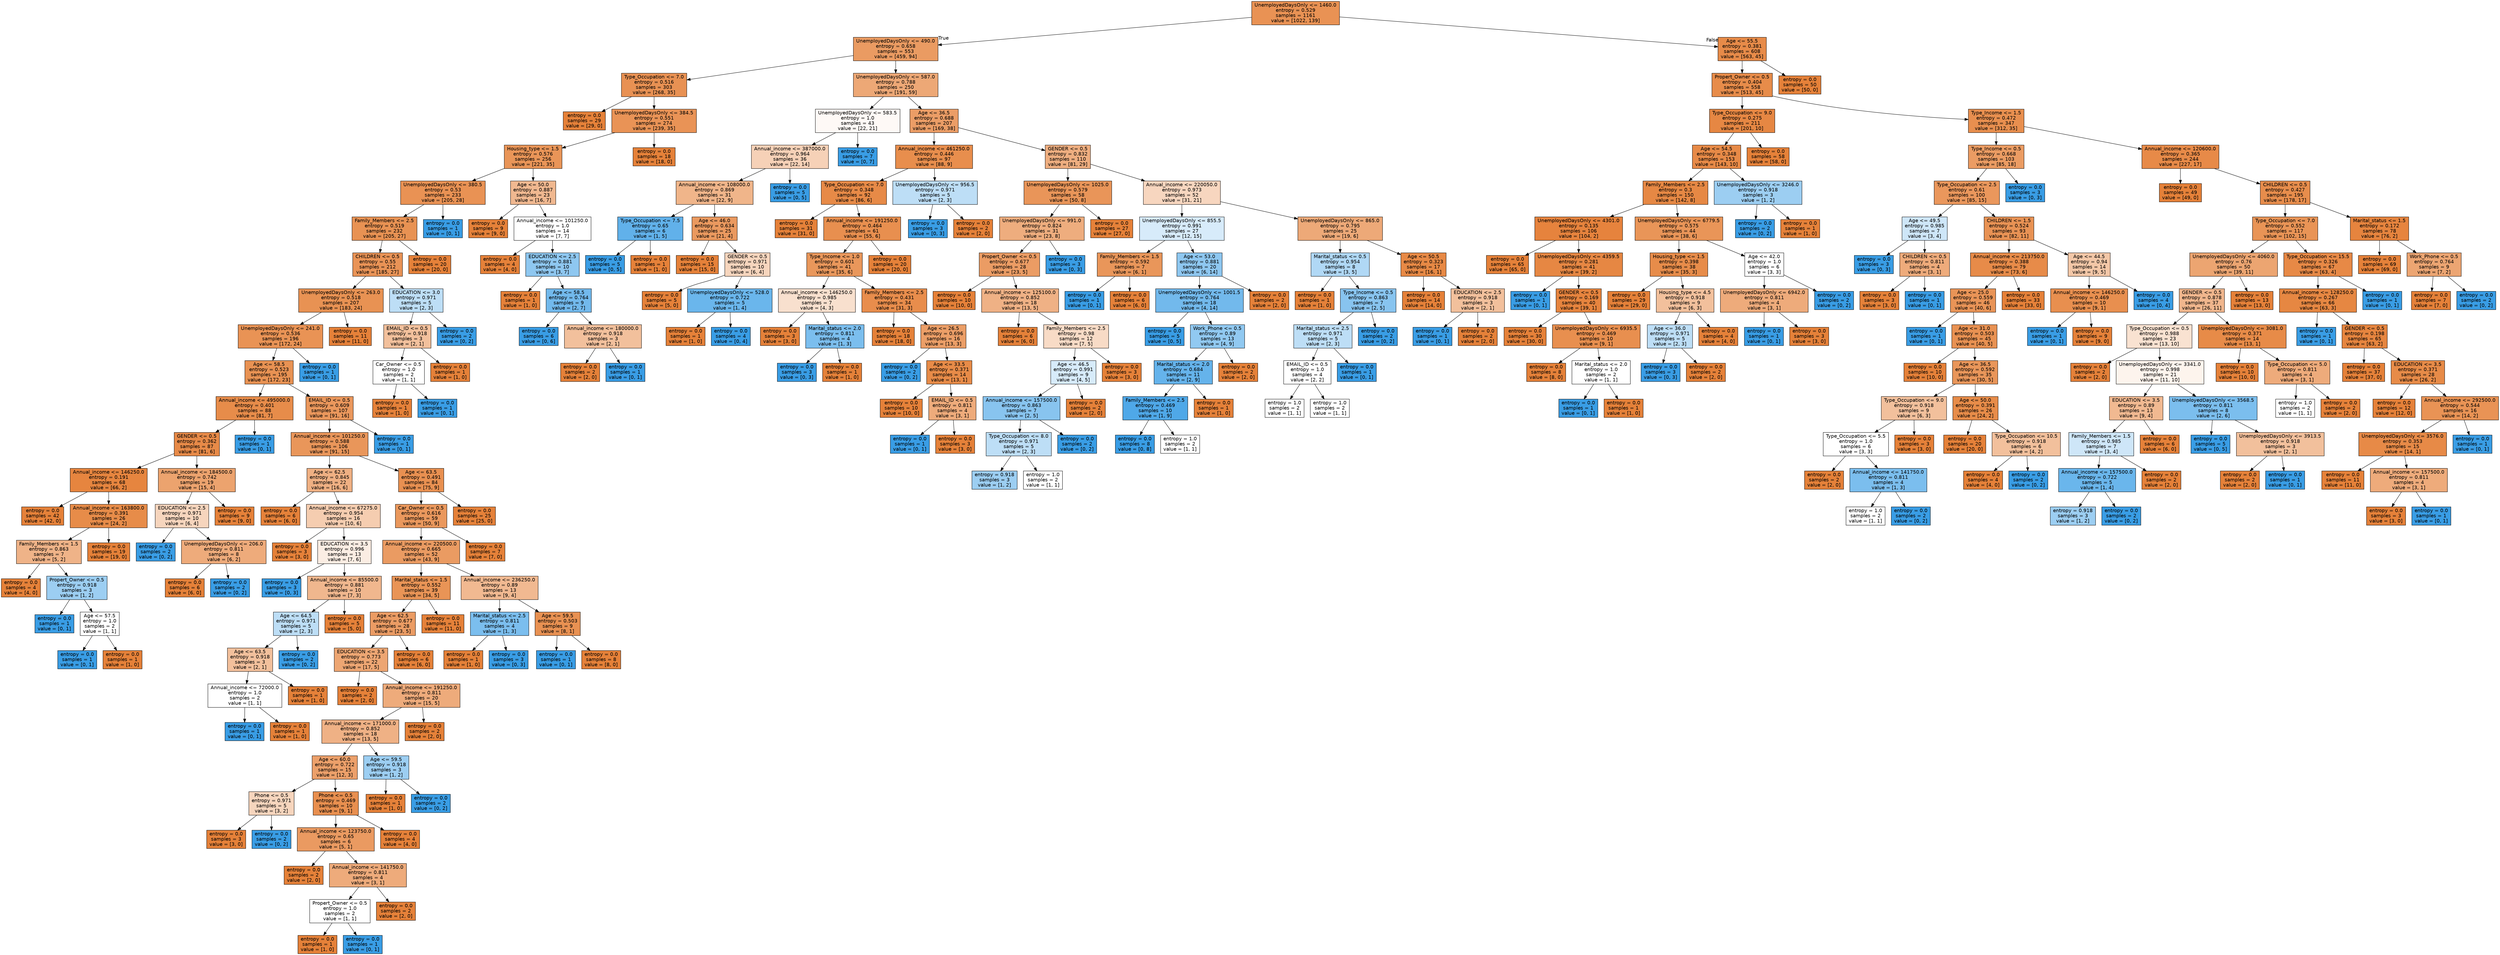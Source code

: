 digraph Tree {
node [shape=box, style="filled", color="black", fontname="helvetica"] ;
edge [fontname="helvetica"] ;
0 [label="UnemployedDaysOnly <= 1460.0\nentropy = 0.529\nsamples = 1161\nvalue = [1022, 139]", fillcolor="#e99254"] ;
1 [label="UnemployedDaysOnly <= 490.0\nentropy = 0.658\nsamples = 553\nvalue = [459, 94]", fillcolor="#ea9b62"] ;
0 -> 1 [labeldistance=2.5, labelangle=45, headlabel="True"] ;
2 [label="Type_Occupation <= 7.0\nentropy = 0.516\nsamples = 303\nvalue = [268, 35]", fillcolor="#e89153"] ;
1 -> 2 ;
3 [label="entropy = 0.0\nsamples = 29\nvalue = [29, 0]", fillcolor="#e58139"] ;
2 -> 3 ;
4 [label="UnemployedDaysOnly <= 384.5\nentropy = 0.551\nsamples = 274\nvalue = [239, 35]", fillcolor="#e99356"] ;
2 -> 4 ;
5 [label="Housing_type <= 1.5\nentropy = 0.576\nsamples = 256\nvalue = [221, 35]", fillcolor="#e99558"] ;
4 -> 5 ;
6 [label="UnemployedDaysOnly <= 380.5\nentropy = 0.53\nsamples = 233\nvalue = [205, 28]", fillcolor="#e99254"] ;
5 -> 6 ;
7 [label="Family_Members <= 2.5\nentropy = 0.519\nsamples = 232\nvalue = [205, 27]", fillcolor="#e89253"] ;
6 -> 7 ;
8 [label="CHILDREN <= 0.5\nentropy = 0.55\nsamples = 212\nvalue = [185, 27]", fillcolor="#e99356"] ;
7 -> 8 ;
9 [label="UnemployedDaysOnly <= 263.0\nentropy = 0.518\nsamples = 207\nvalue = [183, 24]", fillcolor="#e89253"] ;
8 -> 9 ;
10 [label="UnemployedDaysOnly <= 241.0\nentropy = 0.536\nsamples = 196\nvalue = [172, 24]", fillcolor="#e99355"] ;
9 -> 10 ;
11 [label="Age <= 58.5\nentropy = 0.523\nsamples = 195\nvalue = [172, 23]", fillcolor="#e89253"] ;
10 -> 11 ;
12 [label="Annual_income <= 495000.0\nentropy = 0.401\nsamples = 88\nvalue = [81, 7]", fillcolor="#e78c4a"] ;
11 -> 12 ;
13 [label="GENDER <= 0.5\nentropy = 0.362\nsamples = 87\nvalue = [81, 6]", fillcolor="#e78a48"] ;
12 -> 13 ;
14 [label="Annual_income <= 146250.0\nentropy = 0.191\nsamples = 68\nvalue = [66, 2]", fillcolor="#e6853f"] ;
13 -> 14 ;
15 [label="entropy = 0.0\nsamples = 42\nvalue = [42, 0]", fillcolor="#e58139"] ;
14 -> 15 ;
16 [label="Annual_income <= 163800.0\nentropy = 0.391\nsamples = 26\nvalue = [24, 2]", fillcolor="#e78c49"] ;
14 -> 16 ;
17 [label="Family_Members <= 1.5\nentropy = 0.863\nsamples = 7\nvalue = [5, 2]", fillcolor="#efb388"] ;
16 -> 17 ;
18 [label="entropy = 0.0\nsamples = 4\nvalue = [4, 0]", fillcolor="#e58139"] ;
17 -> 18 ;
19 [label="Propert_Owner <= 0.5\nentropy = 0.918\nsamples = 3\nvalue = [1, 2]", fillcolor="#9ccef2"] ;
17 -> 19 ;
20 [label="entropy = 0.0\nsamples = 1\nvalue = [0, 1]", fillcolor="#399de5"] ;
19 -> 20 ;
21 [label="Age <= 57.5\nentropy = 1.0\nsamples = 2\nvalue = [1, 1]", fillcolor="#ffffff"] ;
19 -> 21 ;
22 [label="entropy = 0.0\nsamples = 1\nvalue = [0, 1]", fillcolor="#399de5"] ;
21 -> 22 ;
23 [label="entropy = 0.0\nsamples = 1\nvalue = [1, 0]", fillcolor="#e58139"] ;
21 -> 23 ;
24 [label="entropy = 0.0\nsamples = 19\nvalue = [19, 0]", fillcolor="#e58139"] ;
16 -> 24 ;
25 [label="Annual_income <= 184500.0\nentropy = 0.742\nsamples = 19\nvalue = [15, 4]", fillcolor="#eca36e"] ;
13 -> 25 ;
26 [label="EDUCATION <= 2.5\nentropy = 0.971\nsamples = 10\nvalue = [6, 4]", fillcolor="#f6d5bd"] ;
25 -> 26 ;
27 [label="entropy = 0.0\nsamples = 2\nvalue = [0, 2]", fillcolor="#399de5"] ;
26 -> 27 ;
28 [label="UnemployedDaysOnly <= 206.0\nentropy = 0.811\nsamples = 8\nvalue = [6, 2]", fillcolor="#eeab7b"] ;
26 -> 28 ;
29 [label="entropy = 0.0\nsamples = 6\nvalue = [6, 0]", fillcolor="#e58139"] ;
28 -> 29 ;
30 [label="entropy = 0.0\nsamples = 2\nvalue = [0, 2]", fillcolor="#399de5"] ;
28 -> 30 ;
31 [label="entropy = 0.0\nsamples = 9\nvalue = [9, 0]", fillcolor="#e58139"] ;
25 -> 31 ;
32 [label="entropy = 0.0\nsamples = 1\nvalue = [0, 1]", fillcolor="#399de5"] ;
12 -> 32 ;
33 [label="EMAIL_ID <= 0.5\nentropy = 0.609\nsamples = 107\nvalue = [91, 16]", fillcolor="#ea975c"] ;
11 -> 33 ;
34 [label="Annual_income <= 101250.0\nentropy = 0.588\nsamples = 106\nvalue = [91, 15]", fillcolor="#e9965a"] ;
33 -> 34 ;
35 [label="Age <= 62.5\nentropy = 0.845\nsamples = 22\nvalue = [16, 6]", fillcolor="#efb083"] ;
34 -> 35 ;
36 [label="entropy = 0.0\nsamples = 6\nvalue = [6, 0]", fillcolor="#e58139"] ;
35 -> 36 ;
37 [label="Annual_income <= 67275.0\nentropy = 0.954\nsamples = 16\nvalue = [10, 6]", fillcolor="#f5cdb0"] ;
35 -> 37 ;
38 [label="entropy = 0.0\nsamples = 3\nvalue = [3, 0]", fillcolor="#e58139"] ;
37 -> 38 ;
39 [label="EDUCATION <= 3.5\nentropy = 0.996\nsamples = 13\nvalue = [7, 6]", fillcolor="#fbede3"] ;
37 -> 39 ;
40 [label="entropy = 0.0\nsamples = 3\nvalue = [0, 3]", fillcolor="#399de5"] ;
39 -> 40 ;
41 [label="Annual_income <= 85500.0\nentropy = 0.881\nsamples = 10\nvalue = [7, 3]", fillcolor="#f0b78e"] ;
39 -> 41 ;
42 [label="Age <= 64.5\nentropy = 0.971\nsamples = 5\nvalue = [2, 3]", fillcolor="#bddef6"] ;
41 -> 42 ;
43 [label="Age <= 63.5\nentropy = 0.918\nsamples = 3\nvalue = [2, 1]", fillcolor="#f2c09c"] ;
42 -> 43 ;
44 [label="Annual_income <= 72000.0\nentropy = 1.0\nsamples = 2\nvalue = [1, 1]", fillcolor="#ffffff"] ;
43 -> 44 ;
45 [label="entropy = 0.0\nsamples = 1\nvalue = [0, 1]", fillcolor="#399de5"] ;
44 -> 45 ;
46 [label="entropy = 0.0\nsamples = 1\nvalue = [1, 0]", fillcolor="#e58139"] ;
44 -> 46 ;
47 [label="entropy = 0.0\nsamples = 1\nvalue = [1, 0]", fillcolor="#e58139"] ;
43 -> 47 ;
48 [label="entropy = 0.0\nsamples = 2\nvalue = [0, 2]", fillcolor="#399de5"] ;
42 -> 48 ;
49 [label="entropy = 0.0\nsamples = 5\nvalue = [5, 0]", fillcolor="#e58139"] ;
41 -> 49 ;
50 [label="Age <= 63.5\nentropy = 0.491\nsamples = 84\nvalue = [75, 9]", fillcolor="#e89051"] ;
34 -> 50 ;
51 [label="Car_Owner <= 0.5\nentropy = 0.616\nsamples = 59\nvalue = [50, 9]", fillcolor="#ea985d"] ;
50 -> 51 ;
52 [label="Annual_income <= 220500.0\nentropy = 0.665\nsamples = 52\nvalue = [43, 9]", fillcolor="#ea9b62"] ;
51 -> 52 ;
53 [label="Marital_status <= 1.5\nentropy = 0.552\nsamples = 39\nvalue = [34, 5]", fillcolor="#e99456"] ;
52 -> 53 ;
54 [label="Age <= 62.5\nentropy = 0.677\nsamples = 28\nvalue = [23, 5]", fillcolor="#eb9c64"] ;
53 -> 54 ;
55 [label="EDUCATION <= 3.5\nentropy = 0.773\nsamples = 22\nvalue = [17, 5]", fillcolor="#eda673"] ;
54 -> 55 ;
56 [label="entropy = 0.0\nsamples = 2\nvalue = [2, 0]", fillcolor="#e58139"] ;
55 -> 56 ;
57 [label="Annual_income <= 191250.0\nentropy = 0.811\nsamples = 20\nvalue = [15, 5]", fillcolor="#eeab7b"] ;
55 -> 57 ;
58 [label="Annual_income <= 171000.0\nentropy = 0.852\nsamples = 18\nvalue = [13, 5]", fillcolor="#efb185"] ;
57 -> 58 ;
59 [label="Age <= 60.0\nentropy = 0.722\nsamples = 15\nvalue = [12, 3]", fillcolor="#eca06a"] ;
58 -> 59 ;
60 [label="Phone <= 0.5\nentropy = 0.971\nsamples = 5\nvalue = [3, 2]", fillcolor="#f6d5bd"] ;
59 -> 60 ;
61 [label="entropy = 0.0\nsamples = 3\nvalue = [3, 0]", fillcolor="#e58139"] ;
60 -> 61 ;
62 [label="entropy = 0.0\nsamples = 2\nvalue = [0, 2]", fillcolor="#399de5"] ;
60 -> 62 ;
63 [label="Phone <= 0.5\nentropy = 0.469\nsamples = 10\nvalue = [9, 1]", fillcolor="#e88f4f"] ;
59 -> 63 ;
64 [label="Annual_income <= 123750.0\nentropy = 0.65\nsamples = 6\nvalue = [5, 1]", fillcolor="#ea9a61"] ;
63 -> 64 ;
65 [label="entropy = 0.0\nsamples = 2\nvalue = [2, 0]", fillcolor="#e58139"] ;
64 -> 65 ;
66 [label="Annual_income <= 141750.0\nentropy = 0.811\nsamples = 4\nvalue = [3, 1]", fillcolor="#eeab7b"] ;
64 -> 66 ;
67 [label="Propert_Owner <= 0.5\nentropy = 1.0\nsamples = 2\nvalue = [1, 1]", fillcolor="#ffffff"] ;
66 -> 67 ;
68 [label="entropy = 0.0\nsamples = 1\nvalue = [1, 0]", fillcolor="#e58139"] ;
67 -> 68 ;
69 [label="entropy = 0.0\nsamples = 1\nvalue = [0, 1]", fillcolor="#399de5"] ;
67 -> 69 ;
70 [label="entropy = 0.0\nsamples = 2\nvalue = [2, 0]", fillcolor="#e58139"] ;
66 -> 70 ;
71 [label="entropy = 0.0\nsamples = 4\nvalue = [4, 0]", fillcolor="#e58139"] ;
63 -> 71 ;
72 [label="Age <= 59.5\nentropy = 0.918\nsamples = 3\nvalue = [1, 2]", fillcolor="#9ccef2"] ;
58 -> 72 ;
73 [label="entropy = 0.0\nsamples = 1\nvalue = [1, 0]", fillcolor="#e58139"] ;
72 -> 73 ;
74 [label="entropy = 0.0\nsamples = 2\nvalue = [0, 2]", fillcolor="#399de5"] ;
72 -> 74 ;
75 [label="entropy = 0.0\nsamples = 2\nvalue = [2, 0]", fillcolor="#e58139"] ;
57 -> 75 ;
76 [label="entropy = 0.0\nsamples = 6\nvalue = [6, 0]", fillcolor="#e58139"] ;
54 -> 76 ;
77 [label="entropy = 0.0\nsamples = 11\nvalue = [11, 0]", fillcolor="#e58139"] ;
53 -> 77 ;
78 [label="Annual_income <= 236250.0\nentropy = 0.89\nsamples = 13\nvalue = [9, 4]", fillcolor="#f1b991"] ;
52 -> 78 ;
79 [label="Marital_status <= 2.5\nentropy = 0.811\nsamples = 4\nvalue = [1, 3]", fillcolor="#7bbeee"] ;
78 -> 79 ;
80 [label="entropy = 0.0\nsamples = 1\nvalue = [1, 0]", fillcolor="#e58139"] ;
79 -> 80 ;
81 [label="entropy = 0.0\nsamples = 3\nvalue = [0, 3]", fillcolor="#399de5"] ;
79 -> 81 ;
82 [label="Age <= 59.5\nentropy = 0.503\nsamples = 9\nvalue = [8, 1]", fillcolor="#e89152"] ;
78 -> 82 ;
83 [label="entropy = 0.0\nsamples = 1\nvalue = [0, 1]", fillcolor="#399de5"] ;
82 -> 83 ;
84 [label="entropy = 0.0\nsamples = 8\nvalue = [8, 0]", fillcolor="#e58139"] ;
82 -> 84 ;
85 [label="entropy = 0.0\nsamples = 7\nvalue = [7, 0]", fillcolor="#e58139"] ;
51 -> 85 ;
86 [label="entropy = 0.0\nsamples = 25\nvalue = [25, 0]", fillcolor="#e58139"] ;
50 -> 86 ;
87 [label="entropy = 0.0\nsamples = 1\nvalue = [0, 1]", fillcolor="#399de5"] ;
33 -> 87 ;
88 [label="entropy = 0.0\nsamples = 1\nvalue = [0, 1]", fillcolor="#399de5"] ;
10 -> 88 ;
89 [label="entropy = 0.0\nsamples = 11\nvalue = [11, 0]", fillcolor="#e58139"] ;
9 -> 89 ;
90 [label="EDUCATION <= 3.0\nentropy = 0.971\nsamples = 5\nvalue = [2, 3]", fillcolor="#bddef6"] ;
8 -> 90 ;
91 [label="EMAIL_ID <= 0.5\nentropy = 0.918\nsamples = 3\nvalue = [2, 1]", fillcolor="#f2c09c"] ;
90 -> 91 ;
92 [label="Car_Owner <= 0.5\nentropy = 1.0\nsamples = 2\nvalue = [1, 1]", fillcolor="#ffffff"] ;
91 -> 92 ;
93 [label="entropy = 0.0\nsamples = 1\nvalue = [1, 0]", fillcolor="#e58139"] ;
92 -> 93 ;
94 [label="entropy = 0.0\nsamples = 1\nvalue = [0, 1]", fillcolor="#399de5"] ;
92 -> 94 ;
95 [label="entropy = 0.0\nsamples = 1\nvalue = [1, 0]", fillcolor="#e58139"] ;
91 -> 95 ;
96 [label="entropy = 0.0\nsamples = 2\nvalue = [0, 2]", fillcolor="#399de5"] ;
90 -> 96 ;
97 [label="entropy = 0.0\nsamples = 20\nvalue = [20, 0]", fillcolor="#e58139"] ;
7 -> 97 ;
98 [label="entropy = 0.0\nsamples = 1\nvalue = [0, 1]", fillcolor="#399de5"] ;
6 -> 98 ;
99 [label="Age <= 50.0\nentropy = 0.887\nsamples = 23\nvalue = [16, 7]", fillcolor="#f0b890"] ;
5 -> 99 ;
100 [label="entropy = 0.0\nsamples = 9\nvalue = [9, 0]", fillcolor="#e58139"] ;
99 -> 100 ;
101 [label="Annual_income <= 101250.0\nentropy = 1.0\nsamples = 14\nvalue = [7, 7]", fillcolor="#ffffff"] ;
99 -> 101 ;
102 [label="entropy = 0.0\nsamples = 4\nvalue = [4, 0]", fillcolor="#e58139"] ;
101 -> 102 ;
103 [label="EDUCATION <= 2.5\nentropy = 0.881\nsamples = 10\nvalue = [3, 7]", fillcolor="#8ec7f0"] ;
101 -> 103 ;
104 [label="entropy = 0.0\nsamples = 1\nvalue = [1, 0]", fillcolor="#e58139"] ;
103 -> 104 ;
105 [label="Age <= 58.5\nentropy = 0.764\nsamples = 9\nvalue = [2, 7]", fillcolor="#72b9ec"] ;
103 -> 105 ;
106 [label="entropy = 0.0\nsamples = 6\nvalue = [0, 6]", fillcolor="#399de5"] ;
105 -> 106 ;
107 [label="Annual_income <= 180000.0\nentropy = 0.918\nsamples = 3\nvalue = [2, 1]", fillcolor="#f2c09c"] ;
105 -> 107 ;
108 [label="entropy = 0.0\nsamples = 2\nvalue = [2, 0]", fillcolor="#e58139"] ;
107 -> 108 ;
109 [label="entropy = 0.0\nsamples = 1\nvalue = [0, 1]", fillcolor="#399de5"] ;
107 -> 109 ;
110 [label="entropy = 0.0\nsamples = 18\nvalue = [18, 0]", fillcolor="#e58139"] ;
4 -> 110 ;
111 [label="UnemployedDaysOnly <= 587.0\nentropy = 0.788\nsamples = 250\nvalue = [191, 59]", fillcolor="#eda876"] ;
1 -> 111 ;
112 [label="UnemployedDaysOnly <= 583.5\nentropy = 1.0\nsamples = 43\nvalue = [22, 21]", fillcolor="#fef9f6"] ;
111 -> 112 ;
113 [label="Annual_income <= 387000.0\nentropy = 0.964\nsamples = 36\nvalue = [22, 14]", fillcolor="#f6d1b7"] ;
112 -> 113 ;
114 [label="Annual_income <= 108000.0\nentropy = 0.869\nsamples = 31\nvalue = [22, 9]", fillcolor="#f0b58a"] ;
113 -> 114 ;
115 [label="Type_Occupation <= 7.5\nentropy = 0.65\nsamples = 6\nvalue = [1, 5]", fillcolor="#61b1ea"] ;
114 -> 115 ;
116 [label="entropy = 0.0\nsamples = 5\nvalue = [0, 5]", fillcolor="#399de5"] ;
115 -> 116 ;
117 [label="entropy = 0.0\nsamples = 1\nvalue = [1, 0]", fillcolor="#e58139"] ;
115 -> 117 ;
118 [label="Age <= 46.0\nentropy = 0.634\nsamples = 25\nvalue = [21, 4]", fillcolor="#ea995f"] ;
114 -> 118 ;
119 [label="entropy = 0.0\nsamples = 15\nvalue = [15, 0]", fillcolor="#e58139"] ;
118 -> 119 ;
120 [label="GENDER <= 0.5\nentropy = 0.971\nsamples = 10\nvalue = [6, 4]", fillcolor="#f6d5bd"] ;
118 -> 120 ;
121 [label="entropy = 0.0\nsamples = 5\nvalue = [5, 0]", fillcolor="#e58139"] ;
120 -> 121 ;
122 [label="UnemployedDaysOnly <= 528.0\nentropy = 0.722\nsamples = 5\nvalue = [1, 4]", fillcolor="#6ab6ec"] ;
120 -> 122 ;
123 [label="entropy = 0.0\nsamples = 1\nvalue = [1, 0]", fillcolor="#e58139"] ;
122 -> 123 ;
124 [label="entropy = 0.0\nsamples = 4\nvalue = [0, 4]", fillcolor="#399de5"] ;
122 -> 124 ;
125 [label="entropy = 0.0\nsamples = 5\nvalue = [0, 5]", fillcolor="#399de5"] ;
113 -> 125 ;
126 [label="entropy = 0.0\nsamples = 7\nvalue = [0, 7]", fillcolor="#399de5"] ;
112 -> 126 ;
127 [label="Age <= 36.5\nentropy = 0.688\nsamples = 207\nvalue = [169, 38]", fillcolor="#eb9d66"] ;
111 -> 127 ;
128 [label="Annual_income <= 461250.0\nentropy = 0.446\nsamples = 97\nvalue = [88, 9]", fillcolor="#e88e4d"] ;
127 -> 128 ;
129 [label="Type_Occupation <= 7.0\nentropy = 0.348\nsamples = 92\nvalue = [86, 6]", fillcolor="#e78a47"] ;
128 -> 129 ;
130 [label="entropy = 0.0\nsamples = 31\nvalue = [31, 0]", fillcolor="#e58139"] ;
129 -> 130 ;
131 [label="Annual_income <= 191250.0\nentropy = 0.464\nsamples = 61\nvalue = [55, 6]", fillcolor="#e88f4f"] ;
129 -> 131 ;
132 [label="Type_Income <= 1.0\nentropy = 0.601\nsamples = 41\nvalue = [35, 6]", fillcolor="#e9975b"] ;
131 -> 132 ;
133 [label="Annual_income <= 146250.0\nentropy = 0.985\nsamples = 7\nvalue = [4, 3]", fillcolor="#f8e0ce"] ;
132 -> 133 ;
134 [label="entropy = 0.0\nsamples = 3\nvalue = [3, 0]", fillcolor="#e58139"] ;
133 -> 134 ;
135 [label="Marital_status <= 2.0\nentropy = 0.811\nsamples = 4\nvalue = [1, 3]", fillcolor="#7bbeee"] ;
133 -> 135 ;
136 [label="entropy = 0.0\nsamples = 3\nvalue = [0, 3]", fillcolor="#399de5"] ;
135 -> 136 ;
137 [label="entropy = 0.0\nsamples = 1\nvalue = [1, 0]", fillcolor="#e58139"] ;
135 -> 137 ;
138 [label="Family_Members <= 2.5\nentropy = 0.431\nsamples = 34\nvalue = [31, 3]", fillcolor="#e88d4c"] ;
132 -> 138 ;
139 [label="entropy = 0.0\nsamples = 18\nvalue = [18, 0]", fillcolor="#e58139"] ;
138 -> 139 ;
140 [label="Age <= 26.5\nentropy = 0.696\nsamples = 16\nvalue = [13, 3]", fillcolor="#eb9e67"] ;
138 -> 140 ;
141 [label="entropy = 0.0\nsamples = 2\nvalue = [0, 2]", fillcolor="#399de5"] ;
140 -> 141 ;
142 [label="Age <= 33.5\nentropy = 0.371\nsamples = 14\nvalue = [13, 1]", fillcolor="#e78b48"] ;
140 -> 142 ;
143 [label="entropy = 0.0\nsamples = 10\nvalue = [10, 0]", fillcolor="#e58139"] ;
142 -> 143 ;
144 [label="EMAIL_ID <= 0.5\nentropy = 0.811\nsamples = 4\nvalue = [3, 1]", fillcolor="#eeab7b"] ;
142 -> 144 ;
145 [label="entropy = 0.0\nsamples = 1\nvalue = [0, 1]", fillcolor="#399de5"] ;
144 -> 145 ;
146 [label="entropy = 0.0\nsamples = 3\nvalue = [3, 0]", fillcolor="#e58139"] ;
144 -> 146 ;
147 [label="entropy = 0.0\nsamples = 20\nvalue = [20, 0]", fillcolor="#e58139"] ;
131 -> 147 ;
148 [label="UnemployedDaysOnly <= 956.5\nentropy = 0.971\nsamples = 5\nvalue = [2, 3]", fillcolor="#bddef6"] ;
128 -> 148 ;
149 [label="entropy = 0.0\nsamples = 3\nvalue = [0, 3]", fillcolor="#399de5"] ;
148 -> 149 ;
150 [label="entropy = 0.0\nsamples = 2\nvalue = [2, 0]", fillcolor="#e58139"] ;
148 -> 150 ;
151 [label="GENDER <= 0.5\nentropy = 0.832\nsamples = 110\nvalue = [81, 29]", fillcolor="#eeae80"] ;
127 -> 151 ;
152 [label="UnemployedDaysOnly <= 1025.0\nentropy = 0.579\nsamples = 58\nvalue = [50, 8]", fillcolor="#e99559"] ;
151 -> 152 ;
153 [label="UnemployedDaysOnly <= 991.0\nentropy = 0.824\nsamples = 31\nvalue = [23, 8]", fillcolor="#eead7e"] ;
152 -> 153 ;
154 [label="Propert_Owner <= 0.5\nentropy = 0.677\nsamples = 28\nvalue = [23, 5]", fillcolor="#eb9c64"] ;
153 -> 154 ;
155 [label="entropy = 0.0\nsamples = 10\nvalue = [10, 0]", fillcolor="#e58139"] ;
154 -> 155 ;
156 [label="Annual_income <= 125100.0\nentropy = 0.852\nsamples = 18\nvalue = [13, 5]", fillcolor="#efb185"] ;
154 -> 156 ;
157 [label="entropy = 0.0\nsamples = 6\nvalue = [6, 0]", fillcolor="#e58139"] ;
156 -> 157 ;
158 [label="Family_Members <= 2.5\nentropy = 0.98\nsamples = 12\nvalue = [7, 5]", fillcolor="#f8dbc6"] ;
156 -> 158 ;
159 [label="Age <= 46.5\nentropy = 0.991\nsamples = 9\nvalue = [4, 5]", fillcolor="#d7ebfa"] ;
158 -> 159 ;
160 [label="Annual_income <= 157500.0\nentropy = 0.863\nsamples = 7\nvalue = [2, 5]", fillcolor="#88c4ef"] ;
159 -> 160 ;
161 [label="Type_Occupation <= 8.0\nentropy = 0.971\nsamples = 5\nvalue = [2, 3]", fillcolor="#bddef6"] ;
160 -> 161 ;
162 [label="entropy = 0.918\nsamples = 3\nvalue = [1, 2]", fillcolor="#9ccef2"] ;
161 -> 162 ;
163 [label="entropy = 1.0\nsamples = 2\nvalue = [1, 1]", fillcolor="#ffffff"] ;
161 -> 163 ;
164 [label="entropy = 0.0\nsamples = 2\nvalue = [0, 2]", fillcolor="#399de5"] ;
160 -> 164 ;
165 [label="entropy = 0.0\nsamples = 2\nvalue = [2, 0]", fillcolor="#e58139"] ;
159 -> 165 ;
166 [label="entropy = 0.0\nsamples = 3\nvalue = [3, 0]", fillcolor="#e58139"] ;
158 -> 166 ;
167 [label="entropy = 0.0\nsamples = 3\nvalue = [0, 3]", fillcolor="#399de5"] ;
153 -> 167 ;
168 [label="entropy = 0.0\nsamples = 27\nvalue = [27, 0]", fillcolor="#e58139"] ;
152 -> 168 ;
169 [label="Annual_income <= 220050.0\nentropy = 0.973\nsamples = 52\nvalue = [31, 21]", fillcolor="#f7d6bf"] ;
151 -> 169 ;
170 [label="UnemployedDaysOnly <= 855.5\nentropy = 0.991\nsamples = 27\nvalue = [12, 15]", fillcolor="#d7ebfa"] ;
169 -> 170 ;
171 [label="Family_Members <= 1.5\nentropy = 0.592\nsamples = 7\nvalue = [6, 1]", fillcolor="#e9965a"] ;
170 -> 171 ;
172 [label="entropy = 0.0\nsamples = 1\nvalue = [0, 1]", fillcolor="#399de5"] ;
171 -> 172 ;
173 [label="entropy = 0.0\nsamples = 6\nvalue = [6, 0]", fillcolor="#e58139"] ;
171 -> 173 ;
174 [label="Age <= 53.0\nentropy = 0.881\nsamples = 20\nvalue = [6, 14]", fillcolor="#8ec7f0"] ;
170 -> 174 ;
175 [label="UnemployedDaysOnly <= 1001.5\nentropy = 0.764\nsamples = 18\nvalue = [4, 14]", fillcolor="#72b9ec"] ;
174 -> 175 ;
176 [label="entropy = 0.0\nsamples = 5\nvalue = [0, 5]", fillcolor="#399de5"] ;
175 -> 176 ;
177 [label="Work_Phone <= 0.5\nentropy = 0.89\nsamples = 13\nvalue = [4, 9]", fillcolor="#91c9f1"] ;
175 -> 177 ;
178 [label="Marital_status <= 2.0\nentropy = 0.684\nsamples = 11\nvalue = [2, 9]", fillcolor="#65b3eb"] ;
177 -> 178 ;
179 [label="Family_Members <= 2.5\nentropy = 0.469\nsamples = 10\nvalue = [1, 9]", fillcolor="#4fa8e8"] ;
178 -> 179 ;
180 [label="entropy = 0.0\nsamples = 8\nvalue = [0, 8]", fillcolor="#399de5"] ;
179 -> 180 ;
181 [label="entropy = 1.0\nsamples = 2\nvalue = [1, 1]", fillcolor="#ffffff"] ;
179 -> 181 ;
182 [label="entropy = 0.0\nsamples = 1\nvalue = [1, 0]", fillcolor="#e58139"] ;
178 -> 182 ;
183 [label="entropy = 0.0\nsamples = 2\nvalue = [2, 0]", fillcolor="#e58139"] ;
177 -> 183 ;
184 [label="entropy = 0.0\nsamples = 2\nvalue = [2, 0]", fillcolor="#e58139"] ;
174 -> 184 ;
185 [label="UnemployedDaysOnly <= 865.0\nentropy = 0.795\nsamples = 25\nvalue = [19, 6]", fillcolor="#eda978"] ;
169 -> 185 ;
186 [label="Marital_status <= 0.5\nentropy = 0.954\nsamples = 8\nvalue = [3, 5]", fillcolor="#b0d8f5"] ;
185 -> 186 ;
187 [label="entropy = 0.0\nsamples = 1\nvalue = [1, 0]", fillcolor="#e58139"] ;
186 -> 187 ;
188 [label="Type_Income <= 0.5\nentropy = 0.863\nsamples = 7\nvalue = [2, 5]", fillcolor="#88c4ef"] ;
186 -> 188 ;
189 [label="Marital_status <= 2.5\nentropy = 0.971\nsamples = 5\nvalue = [2, 3]", fillcolor="#bddef6"] ;
188 -> 189 ;
190 [label="EMAIL_ID <= 0.5\nentropy = 1.0\nsamples = 4\nvalue = [2, 2]", fillcolor="#ffffff"] ;
189 -> 190 ;
191 [label="entropy = 1.0\nsamples = 2\nvalue = [1, 1]", fillcolor="#ffffff"] ;
190 -> 191 ;
192 [label="entropy = 1.0\nsamples = 2\nvalue = [1, 1]", fillcolor="#ffffff"] ;
190 -> 192 ;
193 [label="entropy = 0.0\nsamples = 1\nvalue = [0, 1]", fillcolor="#399de5"] ;
189 -> 193 ;
194 [label="entropy = 0.0\nsamples = 2\nvalue = [0, 2]", fillcolor="#399de5"] ;
188 -> 194 ;
195 [label="Age <= 50.5\nentropy = 0.323\nsamples = 17\nvalue = [16, 1]", fillcolor="#e78945"] ;
185 -> 195 ;
196 [label="entropy = 0.0\nsamples = 14\nvalue = [14, 0]", fillcolor="#e58139"] ;
195 -> 196 ;
197 [label="EDUCATION <= 2.5\nentropy = 0.918\nsamples = 3\nvalue = [2, 1]", fillcolor="#f2c09c"] ;
195 -> 197 ;
198 [label="entropy = 0.0\nsamples = 1\nvalue = [0, 1]", fillcolor="#399de5"] ;
197 -> 198 ;
199 [label="entropy = 0.0\nsamples = 2\nvalue = [2, 0]", fillcolor="#e58139"] ;
197 -> 199 ;
200 [label="Age <= 55.5\nentropy = 0.381\nsamples = 608\nvalue = [563, 45]", fillcolor="#e78b49"] ;
0 -> 200 [labeldistance=2.5, labelangle=-45, headlabel="False"] ;
201 [label="Propert_Owner <= 0.5\nentropy = 0.404\nsamples = 558\nvalue = [513, 45]", fillcolor="#e78c4a"] ;
200 -> 201 ;
202 [label="Type_Occupation <= 9.0\nentropy = 0.275\nsamples = 211\nvalue = [201, 10]", fillcolor="#e68743"] ;
201 -> 202 ;
203 [label="Age <= 54.5\nentropy = 0.348\nsamples = 153\nvalue = [143, 10]", fillcolor="#e78a47"] ;
202 -> 203 ;
204 [label="Family_Members <= 2.5\nentropy = 0.3\nsamples = 150\nvalue = [142, 8]", fillcolor="#e68844"] ;
203 -> 204 ;
205 [label="UnemployedDaysOnly <= 4301.0\nentropy = 0.135\nsamples = 106\nvalue = [104, 2]", fillcolor="#e6833d"] ;
204 -> 205 ;
206 [label="entropy = 0.0\nsamples = 65\nvalue = [65, 0]", fillcolor="#e58139"] ;
205 -> 206 ;
207 [label="UnemployedDaysOnly <= 4359.5\nentropy = 0.281\nsamples = 41\nvalue = [39, 2]", fillcolor="#e68743"] ;
205 -> 207 ;
208 [label="entropy = 0.0\nsamples = 1\nvalue = [0, 1]", fillcolor="#399de5"] ;
207 -> 208 ;
209 [label="GENDER <= 0.5\nentropy = 0.169\nsamples = 40\nvalue = [39, 1]", fillcolor="#e6843e"] ;
207 -> 209 ;
210 [label="entropy = 0.0\nsamples = 30\nvalue = [30, 0]", fillcolor="#e58139"] ;
209 -> 210 ;
211 [label="UnemployedDaysOnly <= 6935.5\nentropy = 0.469\nsamples = 10\nvalue = [9, 1]", fillcolor="#e88f4f"] ;
209 -> 211 ;
212 [label="entropy = 0.0\nsamples = 8\nvalue = [8, 0]", fillcolor="#e58139"] ;
211 -> 212 ;
213 [label="Marital_status <= 2.0\nentropy = 1.0\nsamples = 2\nvalue = [1, 1]", fillcolor="#ffffff"] ;
211 -> 213 ;
214 [label="entropy = 0.0\nsamples = 1\nvalue = [0, 1]", fillcolor="#399de5"] ;
213 -> 214 ;
215 [label="entropy = 0.0\nsamples = 1\nvalue = [1, 0]", fillcolor="#e58139"] ;
213 -> 215 ;
216 [label="UnemployedDaysOnly <= 6779.5\nentropy = 0.575\nsamples = 44\nvalue = [38, 6]", fillcolor="#e99558"] ;
204 -> 216 ;
217 [label="Housing_type <= 1.5\nentropy = 0.398\nsamples = 38\nvalue = [35, 3]", fillcolor="#e78c4a"] ;
216 -> 217 ;
218 [label="entropy = 0.0\nsamples = 29\nvalue = [29, 0]", fillcolor="#e58139"] ;
217 -> 218 ;
219 [label="Housing_type <= 4.5\nentropy = 0.918\nsamples = 9\nvalue = [6, 3]", fillcolor="#f2c09c"] ;
217 -> 219 ;
220 [label="Age <= 36.0\nentropy = 0.971\nsamples = 5\nvalue = [2, 3]", fillcolor="#bddef6"] ;
219 -> 220 ;
221 [label="entropy = 0.0\nsamples = 3\nvalue = [0, 3]", fillcolor="#399de5"] ;
220 -> 221 ;
222 [label="entropy = 0.0\nsamples = 2\nvalue = [2, 0]", fillcolor="#e58139"] ;
220 -> 222 ;
223 [label="entropy = 0.0\nsamples = 4\nvalue = [4, 0]", fillcolor="#e58139"] ;
219 -> 223 ;
224 [label="Age <= 42.0\nentropy = 1.0\nsamples = 6\nvalue = [3, 3]", fillcolor="#ffffff"] ;
216 -> 224 ;
225 [label="UnemployedDaysOnly <= 6942.0\nentropy = 0.811\nsamples = 4\nvalue = [3, 1]", fillcolor="#eeab7b"] ;
224 -> 225 ;
226 [label="entropy = 0.0\nsamples = 1\nvalue = [0, 1]", fillcolor="#399de5"] ;
225 -> 226 ;
227 [label="entropy = 0.0\nsamples = 3\nvalue = [3, 0]", fillcolor="#e58139"] ;
225 -> 227 ;
228 [label="entropy = 0.0\nsamples = 2\nvalue = [0, 2]", fillcolor="#399de5"] ;
224 -> 228 ;
229 [label="UnemployedDaysOnly <= 3246.0\nentropy = 0.918\nsamples = 3\nvalue = [1, 2]", fillcolor="#9ccef2"] ;
203 -> 229 ;
230 [label="entropy = 0.0\nsamples = 2\nvalue = [0, 2]", fillcolor="#399de5"] ;
229 -> 230 ;
231 [label="entropy = 0.0\nsamples = 1\nvalue = [1, 0]", fillcolor="#e58139"] ;
229 -> 231 ;
232 [label="entropy = 0.0\nsamples = 58\nvalue = [58, 0]", fillcolor="#e58139"] ;
202 -> 232 ;
233 [label="Type_Income <= 1.5\nentropy = 0.472\nsamples = 347\nvalue = [312, 35]", fillcolor="#e88f4f"] ;
201 -> 233 ;
234 [label="Type_Income <= 0.5\nentropy = 0.668\nsamples = 103\nvalue = [85, 18]", fillcolor="#eb9c63"] ;
233 -> 234 ;
235 [label="Type_Occupation <= 2.5\nentropy = 0.61\nsamples = 100\nvalue = [85, 15]", fillcolor="#ea975c"] ;
234 -> 235 ;
236 [label="Age <= 49.5\nentropy = 0.985\nsamples = 7\nvalue = [3, 4]", fillcolor="#cee6f8"] ;
235 -> 236 ;
237 [label="entropy = 0.0\nsamples = 3\nvalue = [0, 3]", fillcolor="#399de5"] ;
236 -> 237 ;
238 [label="CHILDREN <= 0.5\nentropy = 0.811\nsamples = 4\nvalue = [3, 1]", fillcolor="#eeab7b"] ;
236 -> 238 ;
239 [label="entropy = 0.0\nsamples = 3\nvalue = [3, 0]", fillcolor="#e58139"] ;
238 -> 239 ;
240 [label="entropy = 0.0\nsamples = 1\nvalue = [0, 1]", fillcolor="#399de5"] ;
238 -> 240 ;
241 [label="CHILDREN <= 1.5\nentropy = 0.524\nsamples = 93\nvalue = [82, 11]", fillcolor="#e89254"] ;
235 -> 241 ;
242 [label="Annual_income <= 213750.0\nentropy = 0.388\nsamples = 79\nvalue = [73, 6]", fillcolor="#e78b49"] ;
241 -> 242 ;
243 [label="Age <= 25.0\nentropy = 0.559\nsamples = 46\nvalue = [40, 6]", fillcolor="#e99457"] ;
242 -> 243 ;
244 [label="entropy = 0.0\nsamples = 1\nvalue = [0, 1]", fillcolor="#399de5"] ;
243 -> 244 ;
245 [label="Age <= 31.0\nentropy = 0.503\nsamples = 45\nvalue = [40, 5]", fillcolor="#e89152"] ;
243 -> 245 ;
246 [label="entropy = 0.0\nsamples = 10\nvalue = [10, 0]", fillcolor="#e58139"] ;
245 -> 246 ;
247 [label="Age <= 36.5\nentropy = 0.592\nsamples = 35\nvalue = [30, 5]", fillcolor="#e9965a"] ;
245 -> 247 ;
248 [label="Type_Occupation <= 9.0\nentropy = 0.918\nsamples = 9\nvalue = [6, 3]", fillcolor="#f2c09c"] ;
247 -> 248 ;
249 [label="Type_Occupation <= 5.5\nentropy = 1.0\nsamples = 6\nvalue = [3, 3]", fillcolor="#ffffff"] ;
248 -> 249 ;
250 [label="entropy = 0.0\nsamples = 2\nvalue = [2, 0]", fillcolor="#e58139"] ;
249 -> 250 ;
251 [label="Annual_income <= 141750.0\nentropy = 0.811\nsamples = 4\nvalue = [1, 3]", fillcolor="#7bbeee"] ;
249 -> 251 ;
252 [label="entropy = 1.0\nsamples = 2\nvalue = [1, 1]", fillcolor="#ffffff"] ;
251 -> 252 ;
253 [label="entropy = 0.0\nsamples = 2\nvalue = [0, 2]", fillcolor="#399de5"] ;
251 -> 253 ;
254 [label="entropy = 0.0\nsamples = 3\nvalue = [3, 0]", fillcolor="#e58139"] ;
248 -> 254 ;
255 [label="Age <= 50.0\nentropy = 0.391\nsamples = 26\nvalue = [24, 2]", fillcolor="#e78c49"] ;
247 -> 255 ;
256 [label="entropy = 0.0\nsamples = 20\nvalue = [20, 0]", fillcolor="#e58139"] ;
255 -> 256 ;
257 [label="Type_Occupation <= 10.5\nentropy = 0.918\nsamples = 6\nvalue = [4, 2]", fillcolor="#f2c09c"] ;
255 -> 257 ;
258 [label="entropy = 0.0\nsamples = 4\nvalue = [4, 0]", fillcolor="#e58139"] ;
257 -> 258 ;
259 [label="entropy = 0.0\nsamples = 2\nvalue = [0, 2]", fillcolor="#399de5"] ;
257 -> 259 ;
260 [label="entropy = 0.0\nsamples = 33\nvalue = [33, 0]", fillcolor="#e58139"] ;
242 -> 260 ;
261 [label="Age <= 44.5\nentropy = 0.94\nsamples = 14\nvalue = [9, 5]", fillcolor="#f3c7a7"] ;
241 -> 261 ;
262 [label="Annual_income <= 146250.0\nentropy = 0.469\nsamples = 10\nvalue = [9, 1]", fillcolor="#e88f4f"] ;
261 -> 262 ;
263 [label="entropy = 0.0\nsamples = 1\nvalue = [0, 1]", fillcolor="#399de5"] ;
262 -> 263 ;
264 [label="entropy = 0.0\nsamples = 9\nvalue = [9, 0]", fillcolor="#e58139"] ;
262 -> 264 ;
265 [label="entropy = 0.0\nsamples = 4\nvalue = [0, 4]", fillcolor="#399de5"] ;
261 -> 265 ;
266 [label="entropy = 0.0\nsamples = 3\nvalue = [0, 3]", fillcolor="#399de5"] ;
234 -> 266 ;
267 [label="Annual_income <= 120600.0\nentropy = 0.365\nsamples = 244\nvalue = [227, 17]", fillcolor="#e78a48"] ;
233 -> 267 ;
268 [label="entropy = 0.0\nsamples = 49\nvalue = [49, 0]", fillcolor="#e58139"] ;
267 -> 268 ;
269 [label="CHILDREN <= 0.5\nentropy = 0.427\nsamples = 195\nvalue = [178, 17]", fillcolor="#e78d4c"] ;
267 -> 269 ;
270 [label="Type_Occupation <= 7.0\nentropy = 0.552\nsamples = 117\nvalue = [102, 15]", fillcolor="#e99456"] ;
269 -> 270 ;
271 [label="UnemployedDaysOnly <= 4060.0\nentropy = 0.76\nsamples = 50\nvalue = [39, 11]", fillcolor="#eca571"] ;
270 -> 271 ;
272 [label="GENDER <= 0.5\nentropy = 0.878\nsamples = 37\nvalue = [26, 11]", fillcolor="#f0b68d"] ;
271 -> 272 ;
273 [label="Type_Occupation <= 0.5\nentropy = 0.988\nsamples = 23\nvalue = [13, 10]", fillcolor="#f9e2d1"] ;
272 -> 273 ;
274 [label="entropy = 0.0\nsamples = 2\nvalue = [2, 0]", fillcolor="#e58139"] ;
273 -> 274 ;
275 [label="UnemployedDaysOnly <= 3341.0\nentropy = 0.998\nsamples = 21\nvalue = [11, 10]", fillcolor="#fdf4ed"] ;
273 -> 275 ;
276 [label="EDUCATION <= 3.5\nentropy = 0.89\nsamples = 13\nvalue = [9, 4]", fillcolor="#f1b991"] ;
275 -> 276 ;
277 [label="Family_Members <= 1.5\nentropy = 0.985\nsamples = 7\nvalue = [3, 4]", fillcolor="#cee6f8"] ;
276 -> 277 ;
278 [label="Annual_income <= 157500.0\nentropy = 0.722\nsamples = 5\nvalue = [1, 4]", fillcolor="#6ab6ec"] ;
277 -> 278 ;
279 [label="entropy = 0.918\nsamples = 3\nvalue = [1, 2]", fillcolor="#9ccef2"] ;
278 -> 279 ;
280 [label="entropy = 0.0\nsamples = 2\nvalue = [0, 2]", fillcolor="#399de5"] ;
278 -> 280 ;
281 [label="entropy = 0.0\nsamples = 2\nvalue = [2, 0]", fillcolor="#e58139"] ;
277 -> 281 ;
282 [label="entropy = 0.0\nsamples = 6\nvalue = [6, 0]", fillcolor="#e58139"] ;
276 -> 282 ;
283 [label="UnemployedDaysOnly <= 3568.5\nentropy = 0.811\nsamples = 8\nvalue = [2, 6]", fillcolor="#7bbeee"] ;
275 -> 283 ;
284 [label="entropy = 0.0\nsamples = 5\nvalue = [0, 5]", fillcolor="#399de5"] ;
283 -> 284 ;
285 [label="UnemployedDaysOnly <= 3913.5\nentropy = 0.918\nsamples = 3\nvalue = [2, 1]", fillcolor="#f2c09c"] ;
283 -> 285 ;
286 [label="entropy = 0.0\nsamples = 2\nvalue = [2, 0]", fillcolor="#e58139"] ;
285 -> 286 ;
287 [label="entropy = 0.0\nsamples = 1\nvalue = [0, 1]", fillcolor="#399de5"] ;
285 -> 287 ;
288 [label="UnemployedDaysOnly <= 3081.0\nentropy = 0.371\nsamples = 14\nvalue = [13, 1]", fillcolor="#e78b48"] ;
272 -> 288 ;
289 [label="entropy = 0.0\nsamples = 10\nvalue = [10, 0]", fillcolor="#e58139"] ;
288 -> 289 ;
290 [label="Type_Occupation <= 5.0\nentropy = 0.811\nsamples = 4\nvalue = [3, 1]", fillcolor="#eeab7b"] ;
288 -> 290 ;
291 [label="entropy = 1.0\nsamples = 2\nvalue = [1, 1]", fillcolor="#ffffff"] ;
290 -> 291 ;
292 [label="entropy = 0.0\nsamples = 2\nvalue = [2, 0]", fillcolor="#e58139"] ;
290 -> 292 ;
293 [label="entropy = 0.0\nsamples = 13\nvalue = [13, 0]", fillcolor="#e58139"] ;
271 -> 293 ;
294 [label="Type_Occupation <= 15.5\nentropy = 0.326\nsamples = 67\nvalue = [63, 4]", fillcolor="#e78946"] ;
270 -> 294 ;
295 [label="Annual_income <= 128250.0\nentropy = 0.267\nsamples = 66\nvalue = [63, 3]", fillcolor="#e68742"] ;
294 -> 295 ;
296 [label="entropy = 0.0\nsamples = 1\nvalue = [0, 1]", fillcolor="#399de5"] ;
295 -> 296 ;
297 [label="GENDER <= 0.5\nentropy = 0.198\nsamples = 65\nvalue = [63, 2]", fillcolor="#e6853f"] ;
295 -> 297 ;
298 [label="entropy = 0.0\nsamples = 37\nvalue = [37, 0]", fillcolor="#e58139"] ;
297 -> 298 ;
299 [label="EDUCATION <= 3.5\nentropy = 0.371\nsamples = 28\nvalue = [26, 2]", fillcolor="#e78b48"] ;
297 -> 299 ;
300 [label="entropy = 0.0\nsamples = 12\nvalue = [12, 0]", fillcolor="#e58139"] ;
299 -> 300 ;
301 [label="Annual_income <= 292500.0\nentropy = 0.544\nsamples = 16\nvalue = [14, 2]", fillcolor="#e99355"] ;
299 -> 301 ;
302 [label="UnemployedDaysOnly <= 3576.0\nentropy = 0.353\nsamples = 15\nvalue = [14, 1]", fillcolor="#e78a47"] ;
301 -> 302 ;
303 [label="entropy = 0.0\nsamples = 11\nvalue = [11, 0]", fillcolor="#e58139"] ;
302 -> 303 ;
304 [label="Annual_income <= 157500.0\nentropy = 0.811\nsamples = 4\nvalue = [3, 1]", fillcolor="#eeab7b"] ;
302 -> 304 ;
305 [label="entropy = 0.0\nsamples = 3\nvalue = [3, 0]", fillcolor="#e58139"] ;
304 -> 305 ;
306 [label="entropy = 0.0\nsamples = 1\nvalue = [0, 1]", fillcolor="#399de5"] ;
304 -> 306 ;
307 [label="entropy = 0.0\nsamples = 1\nvalue = [0, 1]", fillcolor="#399de5"] ;
301 -> 307 ;
308 [label="entropy = 0.0\nsamples = 1\nvalue = [0, 1]", fillcolor="#399de5"] ;
294 -> 308 ;
309 [label="Marital_status <= 1.5\nentropy = 0.172\nsamples = 78\nvalue = [76, 2]", fillcolor="#e6843e"] ;
269 -> 309 ;
310 [label="entropy = 0.0\nsamples = 69\nvalue = [69, 0]", fillcolor="#e58139"] ;
309 -> 310 ;
311 [label="Work_Phone <= 0.5\nentropy = 0.764\nsamples = 9\nvalue = [7, 2]", fillcolor="#eca572"] ;
309 -> 311 ;
312 [label="entropy = 0.0\nsamples = 7\nvalue = [7, 0]", fillcolor="#e58139"] ;
311 -> 312 ;
313 [label="entropy = 0.0\nsamples = 2\nvalue = [0, 2]", fillcolor="#399de5"] ;
311 -> 313 ;
314 [label="entropy = 0.0\nsamples = 50\nvalue = [50, 0]", fillcolor="#e58139"] ;
200 -> 314 ;
}